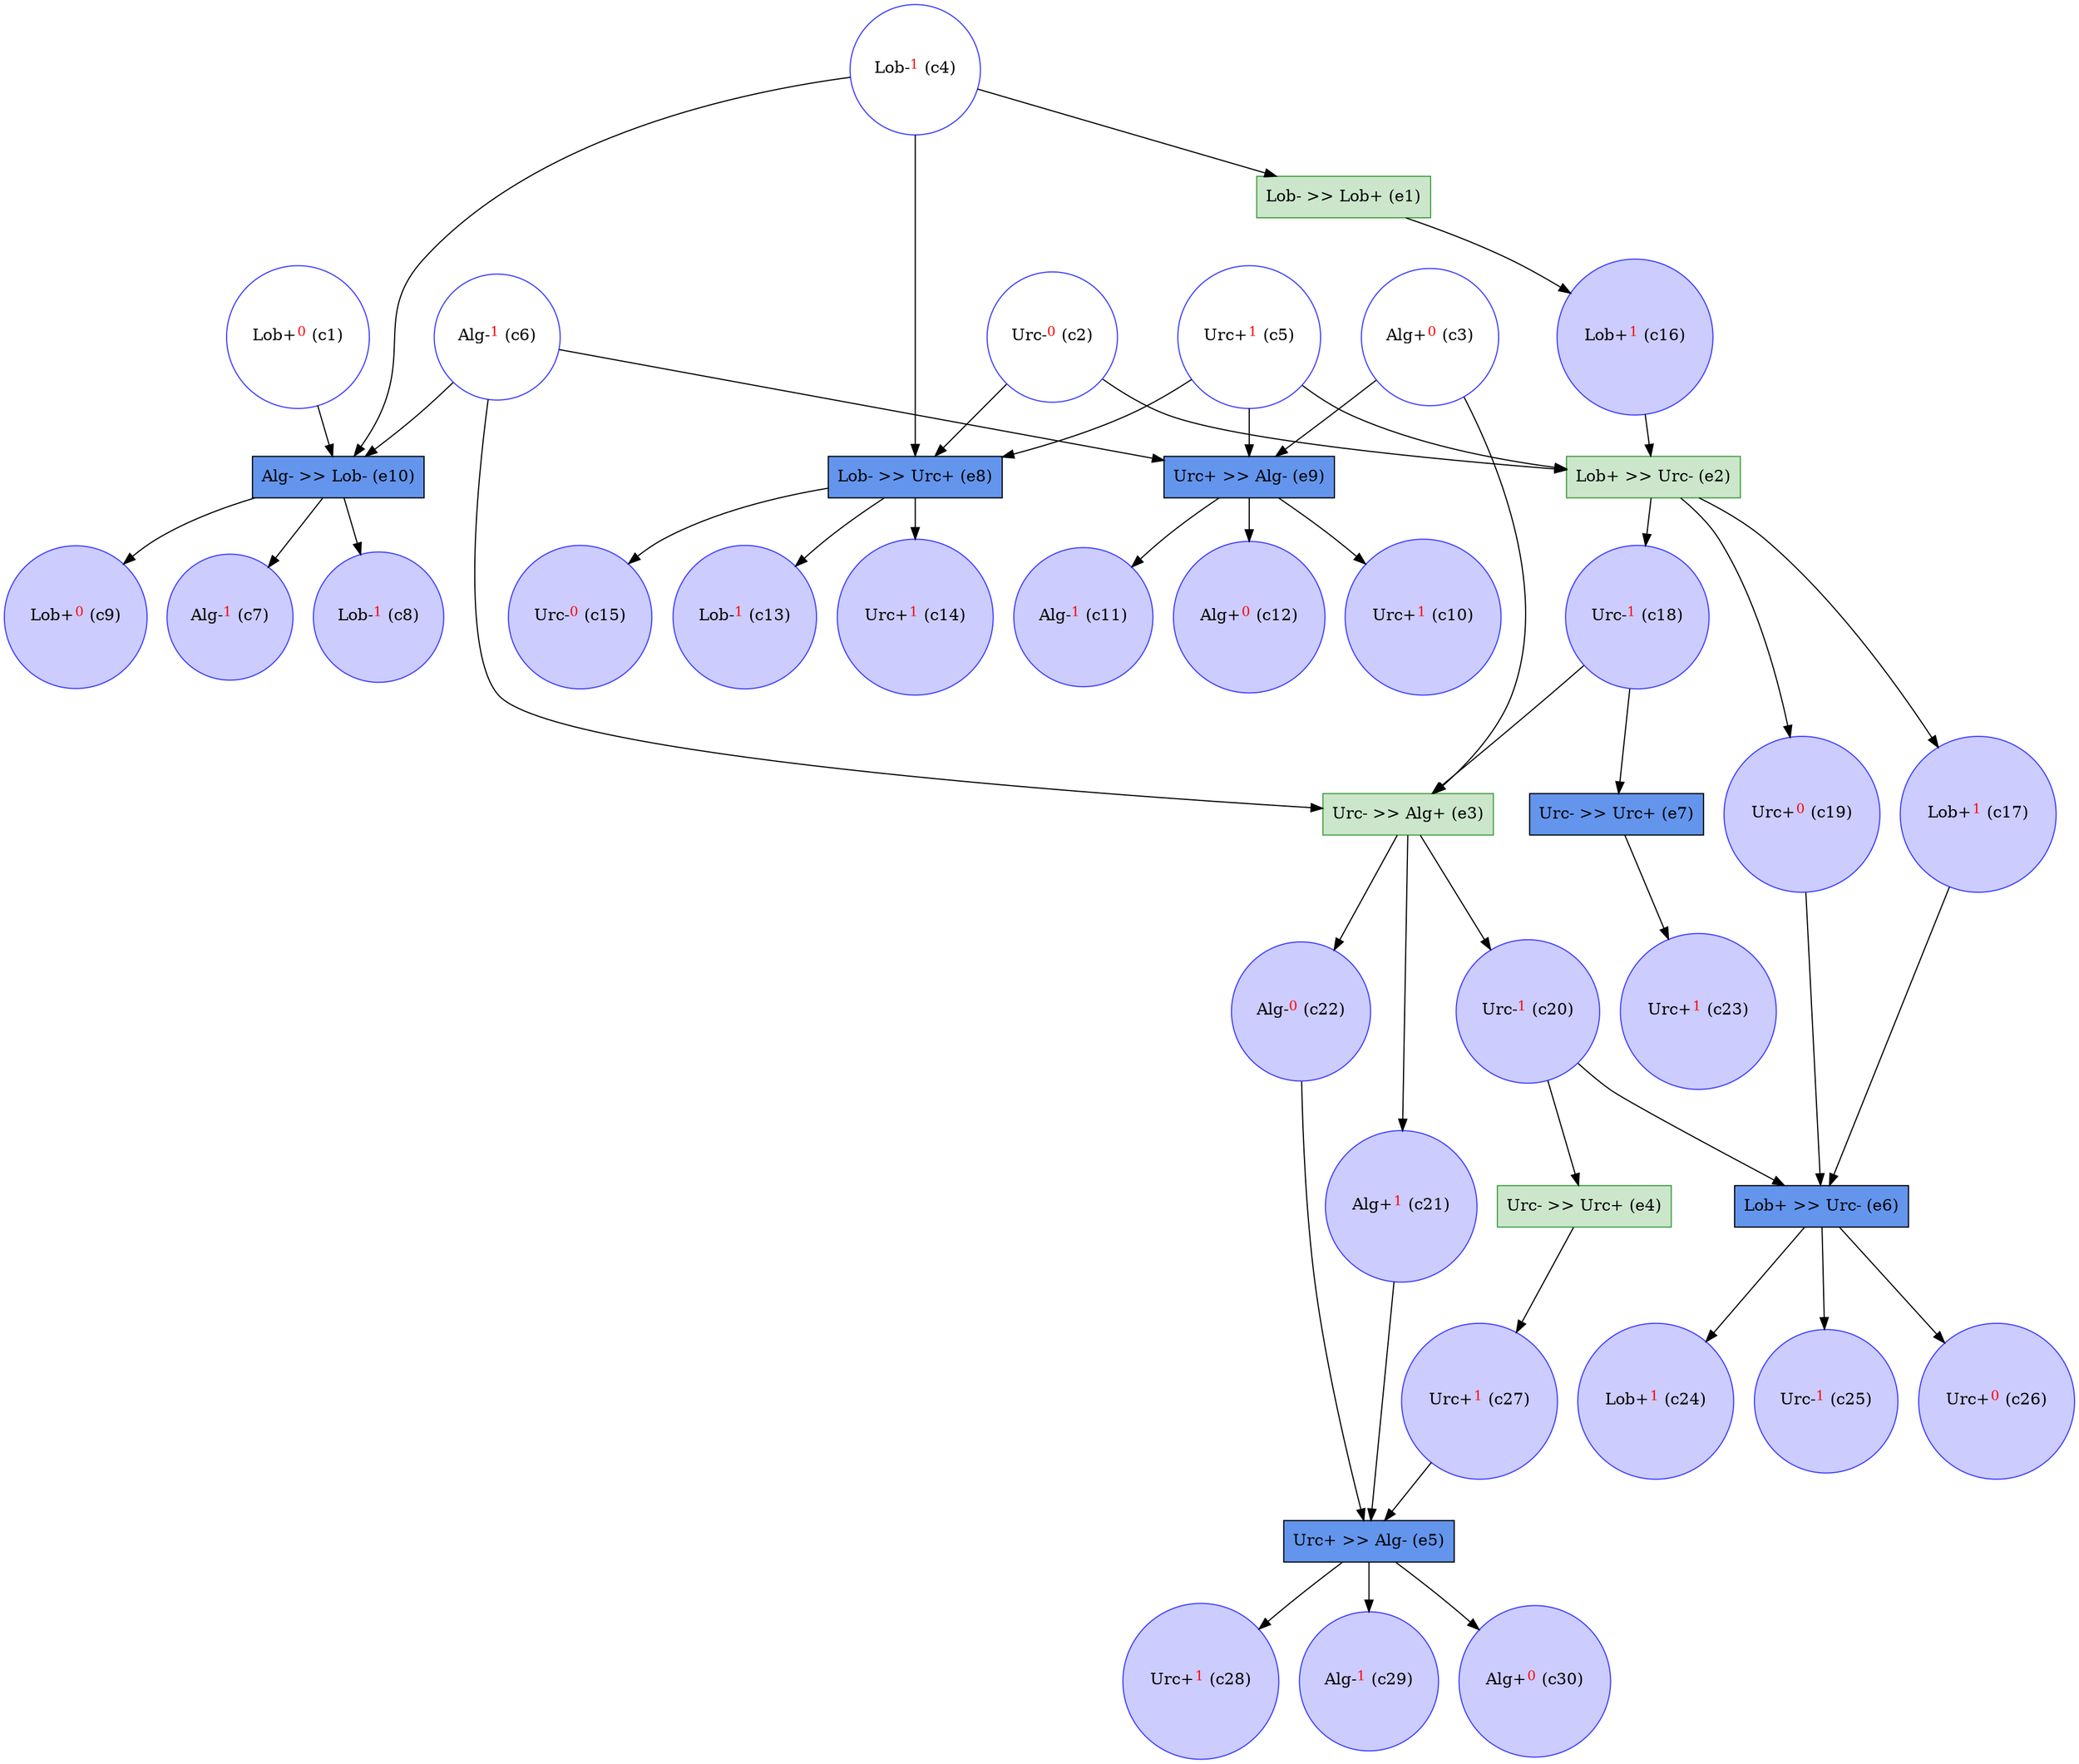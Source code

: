 digraph test {
  c1 -> e10;
  c2 -> e2;
  c2 -> e8;
  c3 -> e3;
  c3 -> e9;
  c4 -> e1;
  c4 -> e8;
  c4 -> e10;
  c5 -> e2;
  c5 -> e8;
  c5 -> e9;
  c6 -> e3;
  c6 -> e9;
  c6 -> e10;
  e10 -> c7;
  e10 -> c8;
  e10 -> c9;
  e9 -> c10;
  e9 -> c11;
  e9 -> c12;
  e8 -> c13;
  e8 -> c14;
  e8 -> c15;
  e1 -> c16;
  c16 -> e2;
  e2 -> c17;
  c17 -> e6;
  e2 -> c18;
  c18 -> e7;
  c18 -> e3;
  e2 -> c19;
  c19 -> e6;
  e3 -> c20;
  c20 -> e4;
  c20 -> e6;
  e3 -> c21;
  c21 -> e5;
  e3 -> c22;
  c22 -> e5;
  e7 -> c23;
  e6 -> c24;
  e6 -> c25;
  e6 -> c26;
  e4 -> c27;
  c27 -> e5;
  e5 -> c28;
  e5 -> c29;
  e5 -> c30;
  c1 [color="#4040ff" fillcolor="transparent" label= <Lob+<FONT COLOR="red"><SUP>0</SUP></FONT>&nbsp;(c1)> shape=circle style=filled];
  c2 [color="#4040ff" fillcolor="transparent" label= <Urc-<FONT COLOR="red"><SUP>0</SUP></FONT>&nbsp;(c2)> shape=circle style=filled];
  c3 [color="#4040ff" fillcolor="transparent" label= <Alg+<FONT COLOR="red"><SUP>0</SUP></FONT>&nbsp;(c3)> shape=circle style=filled];
  c4 [color="#4040ff" fillcolor="transparent" label= <Lob-<FONT COLOR="red"><SUP>1</SUP></FONT>&nbsp;(c4)> shape=circle style=filled];
  c5 [color="#4040ff" fillcolor="transparent" label= <Urc+<FONT COLOR="red"><SUP>1</SUP></FONT>&nbsp;(c5)> shape=circle style=filled];
  c6 [color="#4040ff" fillcolor="transparent" label= <Alg-<FONT COLOR="red"><SUP>1</SUP></FONT>&nbsp;(c6)> shape=circle style=filled];
  c7 [color="#4040ff" fillcolor="#ccccff" label= <Alg-<FONT COLOR="red"><SUP>1</SUP></FONT>&nbsp;(c7)> shape=circle style=filled];
  c8 [color="#4040ff" fillcolor="#ccccff" label= <Lob-<FONT COLOR="red"><SUP>1</SUP></FONT>&nbsp;(c8)> shape=circle style=filled];
  c9 [color="#4040ff" fillcolor="#ccccff" label= <Lob+<FONT COLOR="red"><SUP>0</SUP></FONT>&nbsp;(c9)> shape=circle style=filled];
  c10 [color="#4040ff" fillcolor="#ccccff" label= <Urc+<FONT COLOR="red"><SUP>1</SUP></FONT>&nbsp;(c10)> shape=circle style=filled];
  c11 [color="#4040ff" fillcolor="#ccccff" label= <Alg-<FONT COLOR="red"><SUP>1</SUP></FONT>&nbsp;(c11)> shape=circle style=filled];
  c12 [color="#4040ff" fillcolor="#ccccff" label= <Alg+<FONT COLOR="red"><SUP>0</SUP></FONT>&nbsp;(c12)> shape=circle style=filled];
  c13 [color="#4040ff" fillcolor="#ccccff" label= <Lob-<FONT COLOR="red"><SUP>1</SUP></FONT>&nbsp;(c13)> shape=circle style=filled];
  c14 [color="#4040ff" fillcolor="#ccccff" label= <Urc+<FONT COLOR="red"><SUP>1</SUP></FONT>&nbsp;(c14)> shape=circle style=filled];
  c15 [color="#4040ff" fillcolor="#ccccff" label= <Urc-<FONT COLOR="red"><SUP>0</SUP></FONT>&nbsp;(c15)> shape=circle style=filled];
  c16 [color="#4040ff" fillcolor="#ccccff" label= <Lob+<FONT COLOR="red"><SUP>1</SUP></FONT>&nbsp;(c16)> shape=circle style=filled];
  c17 [color="#4040ff" fillcolor="#ccccff" label= <Lob+<FONT COLOR="red"><SUP>1</SUP></FONT>&nbsp;(c17)> shape=circle style=filled];
  c18 [color="#4040ff" fillcolor="#ccccff" label= <Urc-<FONT COLOR="red"><SUP>1</SUP></FONT>&nbsp;(c18)> shape=circle style=filled];
  c19 [color="#4040ff" fillcolor="#ccccff" label= <Urc+<FONT COLOR="red"><SUP>0</SUP></FONT>&nbsp;(c19)> shape=circle style=filled];
  c20 [color="#4040ff" fillcolor="#ccccff" label= <Urc-<FONT COLOR="red"><SUP>1</SUP></FONT>&nbsp;(c20)> shape=circle style=filled];
  c21 [color="#4040ff" fillcolor="#ccccff" label= <Alg+<FONT COLOR="red"><SUP>1</SUP></FONT>&nbsp;(c21)> shape=circle style=filled];
  c22 [color="#4040ff" fillcolor="#ccccff" label= <Alg-<FONT COLOR="red"><SUP>0</SUP></FONT>&nbsp;(c22)> shape=circle style=filled];
  c23 [color="#4040ff" fillcolor="#ccccff" label= <Urc+<FONT COLOR="red"><SUP>1</SUP></FONT>&nbsp;(c23)> shape=circle style=filled];
  c24 [color="#4040ff" fillcolor="#ccccff" label= <Lob+<FONT COLOR="red"><SUP>1</SUP></FONT>&nbsp;(c24)> shape=circle style=filled];
  c25 [color="#4040ff" fillcolor="#ccccff" label= <Urc-<FONT COLOR="red"><SUP>1</SUP></FONT>&nbsp;(c25)> shape=circle style=filled];
  c26 [color="#4040ff" fillcolor="#ccccff" label= <Urc+<FONT COLOR="red"><SUP>0</SUP></FONT>&nbsp;(c26)> shape=circle style=filled];
  c27 [color="#4040ff" fillcolor="#ccccff" label= <Urc+<FONT COLOR="red"><SUP>1</SUP></FONT>&nbsp;(c27)> shape=circle style=filled];
  c28 [color="#4040ff" fillcolor="#ccccff" label= <Urc+<FONT COLOR="red"><SUP>1</SUP></FONT>&nbsp;(c28)> shape=circle style=filled];
  c29 [color="#4040ff" fillcolor="#ccccff" label= <Alg-<FONT COLOR="red"><SUP>1</SUP></FONT>&nbsp;(c29)> shape=circle style=filled];
  c30 [color="#4040ff" fillcolor="#ccccff" label= <Alg+<FONT COLOR="red"><SUP>0</SUP></FONT>&nbsp;(c30)> shape=circle style=filled];
  e1 [color="#409f40" fillcolor="#cce6cc" label="Lob- >> Lob+ (e1)" shape=box style=filled];
  e2 [color="#409f40" fillcolor="#cce6cc" label="Lob+ >> Urc- (e2)" shape=box style=filled];
  e3 [color="#409f40" fillcolor="#cce6cc" label="Urc- >> Alg+ (e3)" shape=box style=filled];
  e4 [color="#409f40" fillcolor="#cce6cc" label="Urc- >> Urc+ (e4)" shape=box style=filled];
  e5 [color=black fillcolor="cornflowerblue:cornflowerblue" label="Urc+ >> Alg- (e5)" shape=box style=filled];
  e6 [color=black fillcolor="cornflowerblue:cornflowerblue" label="Lob+ >> Urc- (e6)" shape=box style=filled];
  e7 [color=black fillcolor="cornflowerblue:cornflowerblue" label="Urc- >> Urc+ (e7)" shape=box style=filled];
  e8 [color=black fillcolor="cornflowerblue:cornflowerblue" label="Lob- >> Urc+ (e8)" shape=box style=filled];
  e9 [color=black fillcolor="cornflowerblue:cornflowerblue" label="Urc+ >> Alg- (e9)" shape=box style=filled];
  e10 [color=black fillcolor="cornflowerblue:cornflowerblue" label="Alg- >> Lob- (e10)" shape=box style=filled];
}
